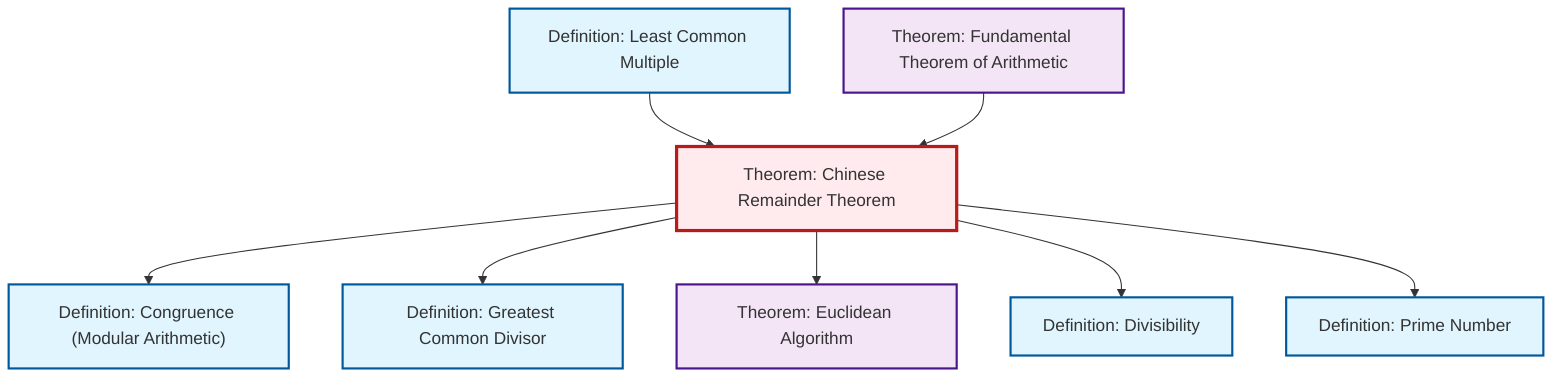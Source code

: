 graph TD
    classDef definition fill:#e1f5fe,stroke:#01579b,stroke-width:2px
    classDef theorem fill:#f3e5f5,stroke:#4a148c,stroke-width:2px
    classDef axiom fill:#fff3e0,stroke:#e65100,stroke-width:2px
    classDef example fill:#e8f5e9,stroke:#1b5e20,stroke-width:2px
    classDef current fill:#ffebee,stroke:#b71c1c,stroke-width:3px
    def-lcm["Definition: Least Common Multiple"]:::definition
    thm-euclidean-algorithm["Theorem: Euclidean Algorithm"]:::theorem
    def-gcd["Definition: Greatest Common Divisor"]:::definition
    def-divisibility["Definition: Divisibility"]:::definition
    def-prime["Definition: Prime Number"]:::definition
    thm-chinese-remainder["Theorem: Chinese Remainder Theorem"]:::theorem
    def-congruence["Definition: Congruence (Modular Arithmetic)"]:::definition
    thm-fundamental-arithmetic["Theorem: Fundamental Theorem of Arithmetic"]:::theorem
    thm-chinese-remainder --> def-congruence
    def-lcm --> thm-chinese-remainder
    thm-chinese-remainder --> def-gcd
    thm-chinese-remainder --> thm-euclidean-algorithm
    thm-fundamental-arithmetic --> thm-chinese-remainder
    thm-chinese-remainder --> def-divisibility
    thm-chinese-remainder --> def-prime
    class thm-chinese-remainder current